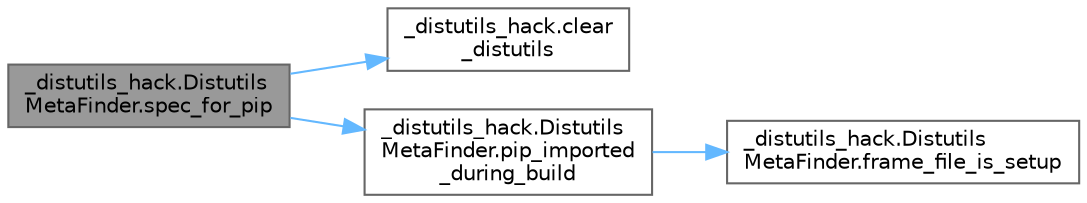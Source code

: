 digraph "_distutils_hack.DistutilsMetaFinder.spec_for_pip"
{
 // LATEX_PDF_SIZE
  bgcolor="transparent";
  edge [fontname=Helvetica,fontsize=10,labelfontname=Helvetica,labelfontsize=10];
  node [fontname=Helvetica,fontsize=10,shape=box,height=0.2,width=0.4];
  rankdir="LR";
  Node1 [id="Node000001",label="_distutils_hack.Distutils\lMetaFinder.spec_for_pip",height=0.2,width=0.4,color="gray40", fillcolor="grey60", style="filled", fontcolor="black",tooltip=" "];
  Node1 -> Node2 [id="edge1_Node000001_Node000002",color="steelblue1",style="solid",tooltip=" "];
  Node2 [id="Node000002",label="_distutils_hack.clear\l_distutils",height=0.2,width=0.4,color="grey40", fillcolor="white", style="filled",URL="$namespace__distutils__hack.html#aa87d1c41de168c9789d3367a96159748",tooltip=" "];
  Node1 -> Node3 [id="edge2_Node000001_Node000003",color="steelblue1",style="solid",tooltip=" "];
  Node3 [id="Node000003",label="_distutils_hack.Distutils\lMetaFinder.pip_imported\l_during_build",height=0.2,width=0.4,color="grey40", fillcolor="white", style="filled",URL="$class__distutils__hack_1_1_distutils_meta_finder.html#aca9f7ba070232514fbd043ef0d1dce1c",tooltip=" "];
  Node3 -> Node4 [id="edge3_Node000003_Node000004",color="steelblue1",style="solid",tooltip=" "];
  Node4 [id="Node000004",label="_distutils_hack.Distutils\lMetaFinder.frame_file_is_setup",height=0.2,width=0.4,color="grey40", fillcolor="white", style="filled",URL="$class__distutils__hack_1_1_distutils_meta_finder.html#a6967e67c99e64ffc25783e69c432bd19",tooltip=" "];
}
